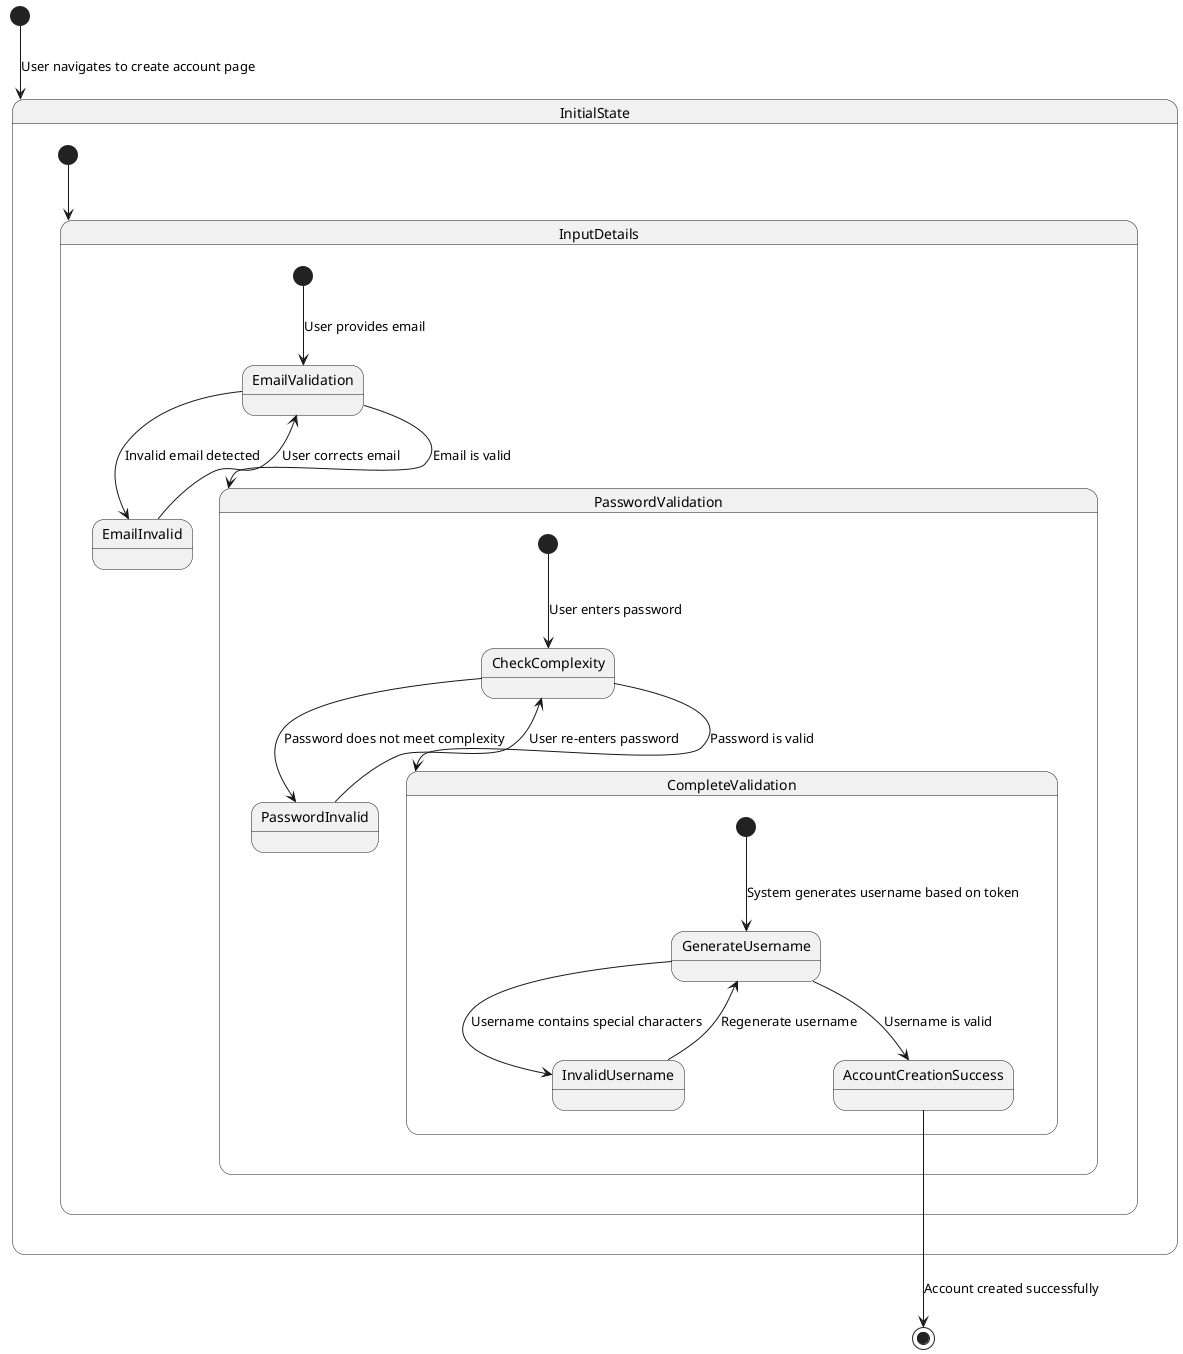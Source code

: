 @startuml
[*] --> InitialState : User navigates to create account page

state InitialState {
  [*] --> InputDetails
}

state InputDetails {
  [*] --> EmailValidation : User provides email
  EmailValidation --> EmailInvalid : Invalid email detected
  EmailInvalid --> EmailValidation : User corrects email
  EmailValidation --> PasswordValidation : Email is valid
}

state PasswordValidation {
  [*] --> CheckComplexity : User enters password
  CheckComplexity --> PasswordInvalid : Password does not meet complexity
  PasswordInvalid --> CheckComplexity : User re-enters password
  CheckComplexity --> CompleteValidation : Password is valid
}

state CompleteValidation {
  [*] --> GenerateUsername : System generates username based on token
  GenerateUsername --> InvalidUsername : Username contains special characters
  InvalidUsername --> GenerateUsername : Regenerate username
  GenerateUsername --> AccountCreationSuccess : Username is valid
}

AccountCreationSuccess --> [*] : Account created successfully

@enduml
